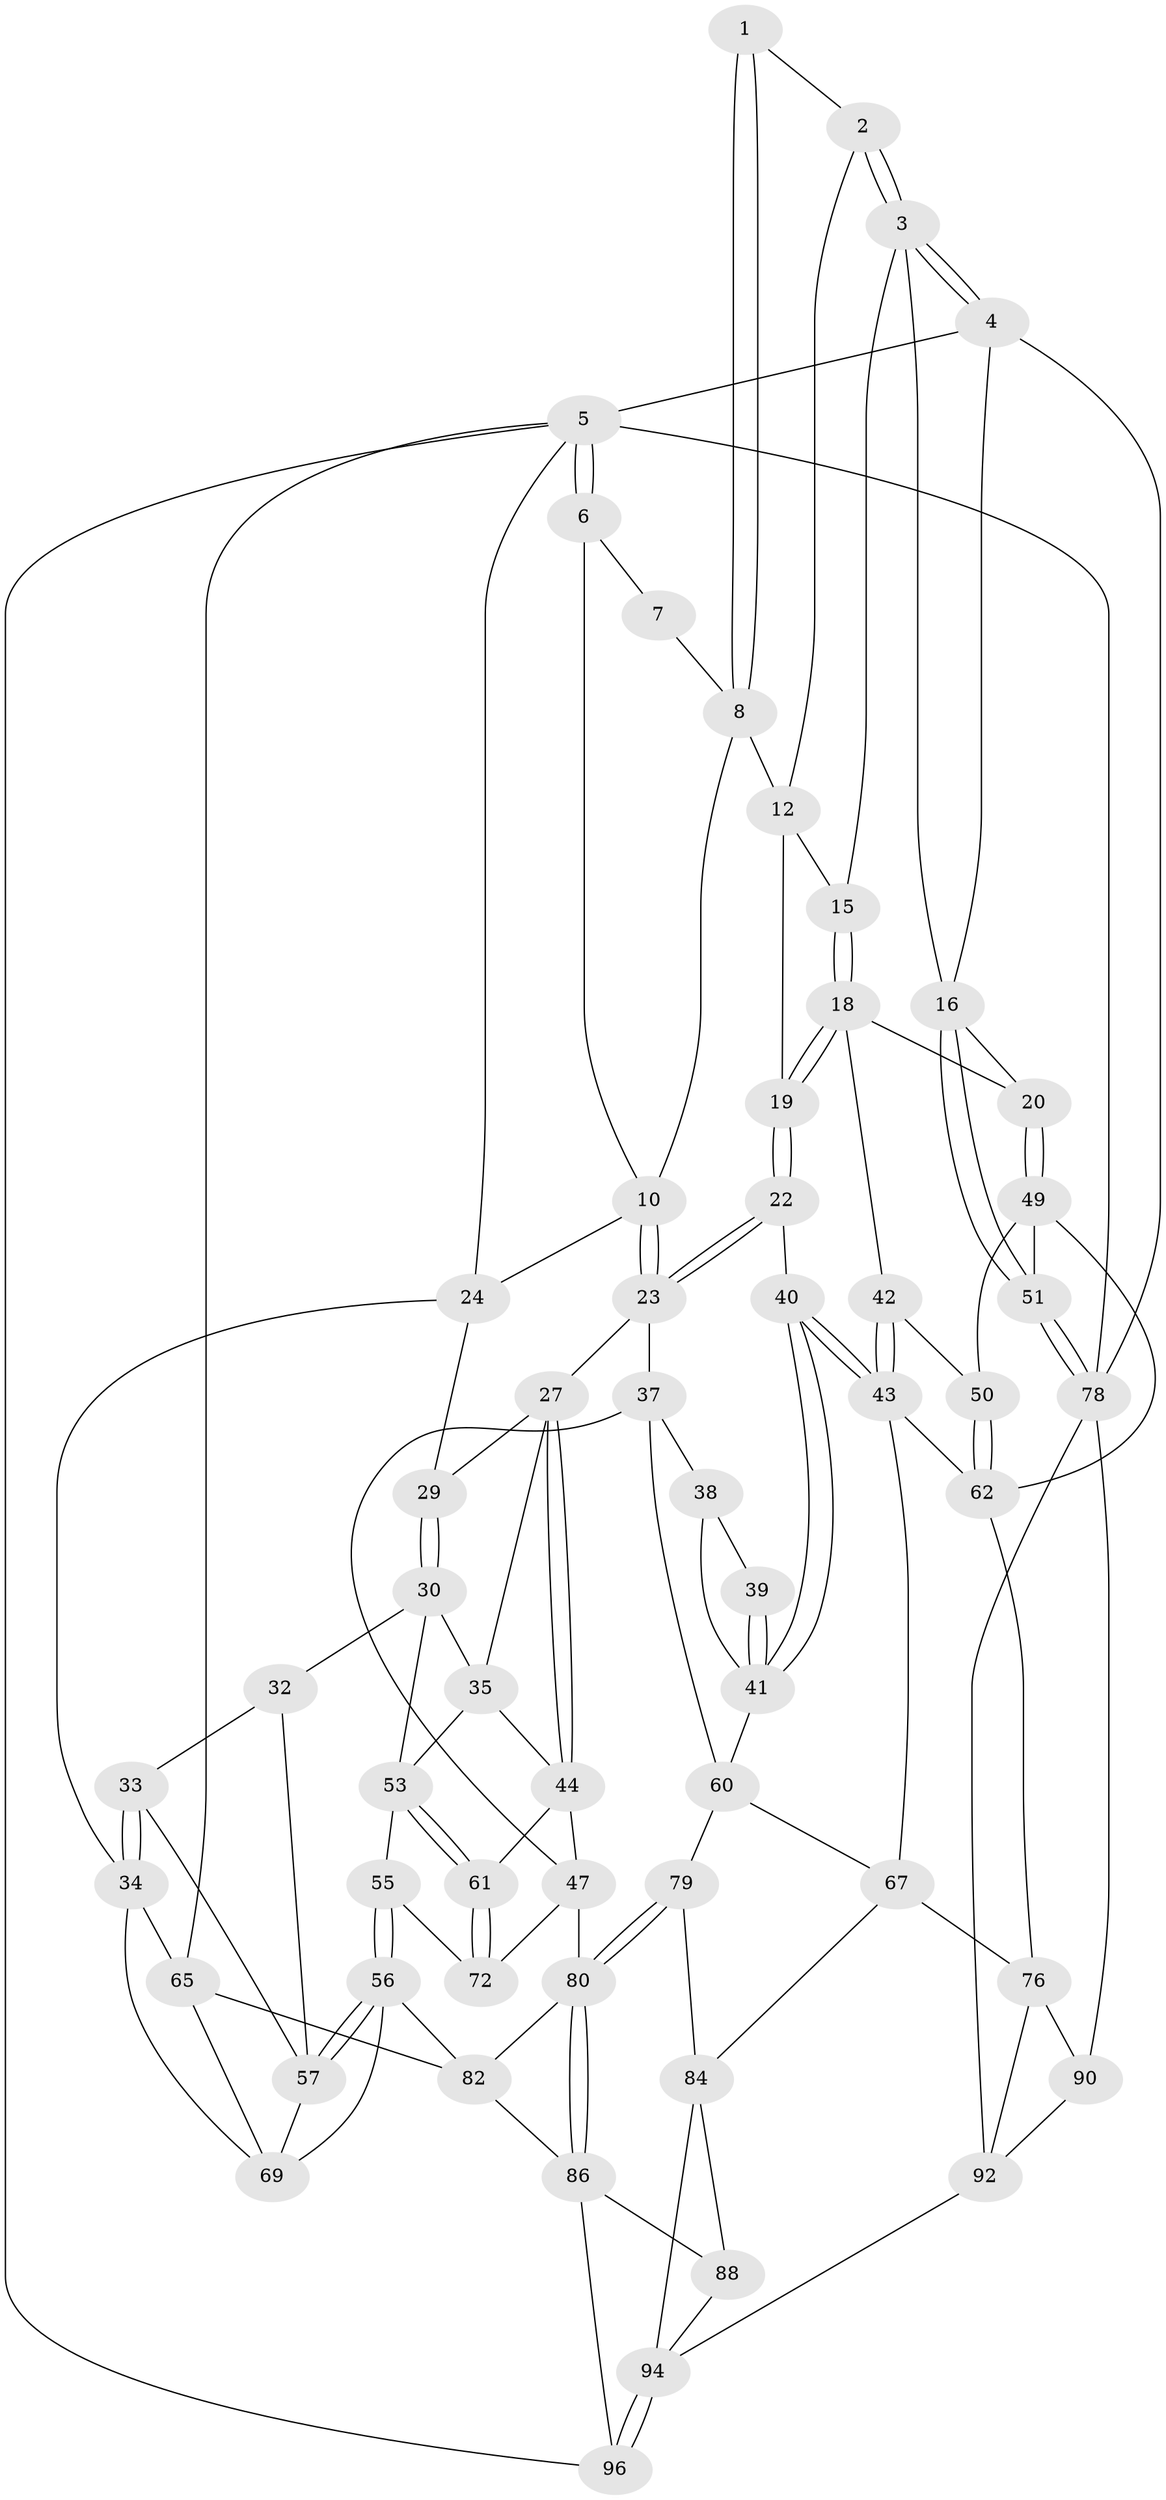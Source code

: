 // Generated by graph-tools (version 1.1) at 2025/52/02/27/25 19:52:36]
// undirected, 60 vertices, 135 edges
graph export_dot {
graph [start="1"]
  node [color=gray90,style=filled];
  1 [pos="+0.6414918999958307+0"];
  2 [pos="+0.9825426376807808+0"];
  3 [pos="+1+0",super="+14"];
  4 [pos="+1+0"];
  5 [pos="+0+0",super="+66"];
  6 [pos="+0.416640657065775+0"];
  7 [pos="+0.5649155058959394+0"];
  8 [pos="+0.6811959101006723+0.050363049828216086",super="+9"];
  10 [pos="+0.49746392176910903+0.15626666798938826",super="+11"];
  12 [pos="+0.7774598759365714+0.04416703277490866",super="+13"];
  15 [pos="+0.8600714958659733+0.0746896837960399"];
  16 [pos="+1+0.2131231782894652",super="+17"];
  18 [pos="+0.7972764148055372+0.22128549824424937",super="+21"];
  19 [pos="+0.7421043326798035+0.2029649670749574"];
  20 [pos="+0.9548233567863555+0.25147267981136073"];
  22 [pos="+0.7339615779059505+0.2063920573249356",super="+36"];
  23 [pos="+0.49714705444258384+0.21326399809257054",super="+26"];
  24 [pos="+0.10689388800435508+0.017764649530488653",super="+25"];
  27 [pos="+0.40338667759850805+0.25005740857525965",super="+28"];
  29 [pos="+0.1876100460259075+0.12699693624140812"];
  30 [pos="+0.22044184495682428+0.3182426551219742",super="+31"];
  32 [pos="+0.15646940799593254+0.33915100817492805"];
  33 [pos="+0+0.24176848926771227"];
  34 [pos="+0+0.07657953414716358",super="+64"];
  35 [pos="+0.25348858115763945+0.32892789366664277",super="+45"];
  37 [pos="+0.5056140707470432+0.24623685368277456",super="+46"];
  38 [pos="+0.6183502442311553+0.3355538960507745"];
  39 [pos="+0.6970532717971514+0.25863223982492245"];
  40 [pos="+0.7010168956740046+0.40161069026461604"];
  41 [pos="+0.679384327262613+0.3945779192249652",super="+59"];
  42 [pos="+0.8001813174633405+0.2971721928386835"];
  43 [pos="+0.725678493048245+0.4113787230832778",super="+63"];
  44 [pos="+0.35922217496038134+0.3503188800037185",super="+48"];
  47 [pos="+0.46127785399717536+0.46222666097358855",super="+74"];
  49 [pos="+0.9293934223858523+0.4210957267674748",super="+52"];
  50 [pos="+0.8587694284694304+0.38715630501534176"];
  51 [pos="+1+0.6086892281178097"];
  53 [pos="+0.27702035722725693+0.3812186594970154",super="+54"];
  55 [pos="+0.18127043864682224+0.4852432853841952"];
  56 [pos="+0.17723946821908113+0.4871404091239624",super="+70"];
  57 [pos="+0.1263735444317081+0.4249834379425695",super="+58"];
  60 [pos="+0.5258880881356446+0.48881742908782105",super="+68"];
  61 [pos="+0.2969522159269752+0.46349165459210623"];
  62 [pos="+0.7601393414341074+0.4655523451961357",super="+73"];
  65 [pos="+0+0.7183072155462846",super="+75"];
  67 [pos="+0.5841624195740178+0.5606342942953998",super="+77"];
  69 [pos="+0.040070428792141094+0.43202711457321635",super="+71"];
  72 [pos="+0.2788514739843515+0.48794117958786226"];
  76 [pos="+0.8634264057716219+0.675203728875501",super="+91"];
  78 [pos="+1+1",super="+89"];
  79 [pos="+0.480851546065869+0.6477583018128199"];
  80 [pos="+0.371353566539628+0.6898156578272087",super="+81"];
  82 [pos="+0.17882564918958882+0.5955925982536248",super="+83"];
  84 [pos="+0.6693168891537138+0.8132171857996942",super="+85"];
  86 [pos="+0.314961076848833+0.7790989104797412",super="+87"];
  88 [pos="+0.4292713040631112+0.8193535461057764"];
  90 [pos="+0.9494499361469022+0.8905523192791328"];
  92 [pos="+0.8425425823876992+0.9432069123216399",super="+93"];
  94 [pos="+0.6401162597059854+1",super="+95"];
  96 [pos="+0.16934543159603865+1"];
  1 -- 2;
  1 -- 8;
  1 -- 8;
  2 -- 3;
  2 -- 3;
  2 -- 12;
  3 -- 4;
  3 -- 4;
  3 -- 15;
  3 -- 16;
  4 -- 5;
  4 -- 16;
  4 -- 78;
  5 -- 6;
  5 -- 6;
  5 -- 24;
  5 -- 96;
  5 -- 65;
  5 -- 78;
  6 -- 7;
  6 -- 10;
  7 -- 8;
  8 -- 10;
  8 -- 12;
  10 -- 23;
  10 -- 23;
  10 -- 24;
  12 -- 15;
  12 -- 19;
  15 -- 18;
  15 -- 18;
  16 -- 51;
  16 -- 51;
  16 -- 20;
  18 -- 19;
  18 -- 19;
  18 -- 20;
  18 -- 42;
  19 -- 22;
  19 -- 22;
  20 -- 49;
  20 -- 49;
  22 -- 23;
  22 -- 23;
  22 -- 40;
  23 -- 27;
  23 -- 37;
  24 -- 29;
  24 -- 34;
  27 -- 44;
  27 -- 44;
  27 -- 35;
  27 -- 29;
  29 -- 30;
  29 -- 30;
  30 -- 35;
  30 -- 32;
  30 -- 53;
  32 -- 33;
  32 -- 57;
  33 -- 34;
  33 -- 34;
  33 -- 57;
  34 -- 65;
  34 -- 69;
  35 -- 44;
  35 -- 53;
  37 -- 38;
  37 -- 60;
  37 -- 47;
  38 -- 39;
  38 -- 41;
  39 -- 41;
  39 -- 41;
  40 -- 41;
  40 -- 41;
  40 -- 43;
  40 -- 43;
  41 -- 60;
  42 -- 43;
  42 -- 43;
  42 -- 50;
  43 -- 67;
  43 -- 62;
  44 -- 61;
  44 -- 47;
  47 -- 72;
  47 -- 80;
  49 -- 50;
  49 -- 51;
  49 -- 62;
  50 -- 62;
  50 -- 62;
  51 -- 78;
  51 -- 78;
  53 -- 61;
  53 -- 61;
  53 -- 55;
  55 -- 56;
  55 -- 56;
  55 -- 72;
  56 -- 57;
  56 -- 57;
  56 -- 82;
  56 -- 69;
  57 -- 69;
  60 -- 67;
  60 -- 79;
  61 -- 72;
  61 -- 72;
  62 -- 76;
  65 -- 69;
  65 -- 82;
  67 -- 76;
  67 -- 84;
  76 -- 90;
  76 -- 92;
  78 -- 90;
  78 -- 92;
  79 -- 80;
  79 -- 80;
  79 -- 84;
  80 -- 86;
  80 -- 86;
  80 -- 82;
  82 -- 86;
  84 -- 94;
  84 -- 88;
  86 -- 88;
  86 -- 96;
  88 -- 94;
  90 -- 92;
  92 -- 94;
  94 -- 96;
  94 -- 96;
}
